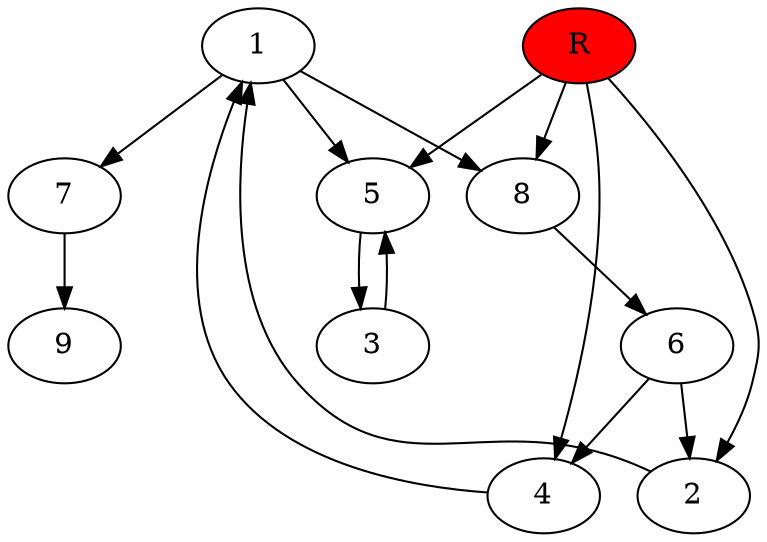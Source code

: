 digraph prb2479 {
	1
	2
	3
	4
	5
	6
	7
	8
	R [fillcolor="#ff0000" style=filled]
	1 -> 5
	1 -> 7
	1 -> 8
	2 -> 1
	3 -> 5
	4 -> 1
	5 -> 3
	6 -> 2
	6 -> 4
	7 -> 9
	8 -> 6
	R -> 2
	R -> 4
	R -> 5
	R -> 8
}

